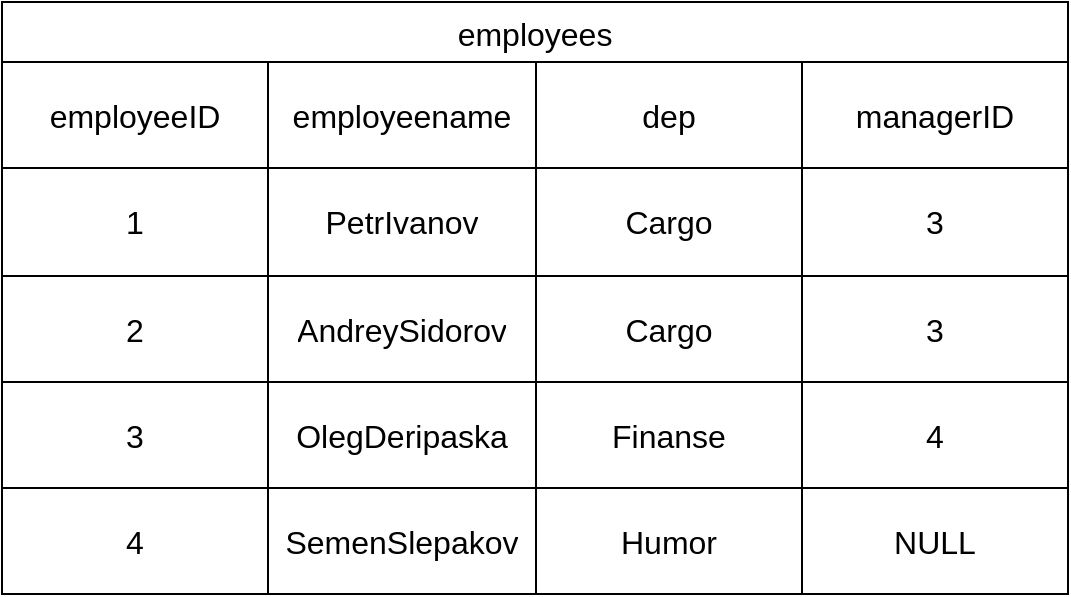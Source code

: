 <mxfile version="21.6.9" type="device">
  <diagram name="Страница — 1" id="R8VBBvp827SjuWeMJi_6">
    <mxGraphModel dx="1434" dy="758" grid="1" gridSize="10" guides="1" tooltips="1" connect="1" arrows="1" fold="1" page="1" pageScale="1" pageWidth="827" pageHeight="1169" math="0" shadow="0">
      <root>
        <mxCell id="0" />
        <mxCell id="1" parent="0" />
        <mxCell id="ILZQUhtfc4eIlIAxuPJ6-1" value="employees" style="shape=table;startSize=30;container=1;collapsible=0;childLayout=tableLayout;strokeColor=default;fontSize=16;" vertex="1" parent="1">
          <mxGeometry x="150" y="140" width="533" height="296" as="geometry" />
        </mxCell>
        <mxCell id="ILZQUhtfc4eIlIAxuPJ6-2" value="" style="shape=tableRow;horizontal=0;startSize=0;swimlaneHead=0;swimlaneBody=0;strokeColor=inherit;top=0;left=0;bottom=0;right=0;collapsible=0;dropTarget=0;fillColor=none;points=[[0,0.5],[1,0.5]];portConstraint=eastwest;fontSize=16;" vertex="1" parent="ILZQUhtfc4eIlIAxuPJ6-1">
          <mxGeometry y="30" width="533" height="53" as="geometry" />
        </mxCell>
        <mxCell id="ILZQUhtfc4eIlIAxuPJ6-3" value="employeeID" style="shape=partialRectangle;html=1;whiteSpace=wrap;connectable=0;strokeColor=inherit;overflow=hidden;fillColor=none;top=0;left=0;bottom=0;right=0;pointerEvents=1;fontSize=16;" vertex="1" parent="ILZQUhtfc4eIlIAxuPJ6-2">
          <mxGeometry width="133" height="53" as="geometry">
            <mxRectangle width="133" height="53" as="alternateBounds" />
          </mxGeometry>
        </mxCell>
        <mxCell id="ILZQUhtfc4eIlIAxuPJ6-4" value="employeename" style="shape=partialRectangle;html=1;whiteSpace=wrap;connectable=0;strokeColor=inherit;overflow=hidden;fillColor=none;top=0;left=0;bottom=0;right=0;pointerEvents=1;fontSize=16;" vertex="1" parent="ILZQUhtfc4eIlIAxuPJ6-2">
          <mxGeometry x="133" width="134" height="53" as="geometry">
            <mxRectangle width="134" height="53" as="alternateBounds" />
          </mxGeometry>
        </mxCell>
        <mxCell id="ILZQUhtfc4eIlIAxuPJ6-5" value="dep" style="shape=partialRectangle;html=1;whiteSpace=wrap;connectable=0;strokeColor=inherit;overflow=hidden;fillColor=none;top=0;left=0;bottom=0;right=0;pointerEvents=1;fontSize=16;" vertex="1" parent="ILZQUhtfc4eIlIAxuPJ6-2">
          <mxGeometry x="267" width="133" height="53" as="geometry">
            <mxRectangle width="133" height="53" as="alternateBounds" />
          </mxGeometry>
        </mxCell>
        <mxCell id="ILZQUhtfc4eIlIAxuPJ6-18" value="managerID" style="shape=partialRectangle;html=1;whiteSpace=wrap;connectable=0;strokeColor=inherit;overflow=hidden;fillColor=none;top=0;left=0;bottom=0;right=0;pointerEvents=1;fontSize=16;" vertex="1" parent="ILZQUhtfc4eIlIAxuPJ6-2">
          <mxGeometry x="400" width="133" height="53" as="geometry">
            <mxRectangle width="133" height="53" as="alternateBounds" />
          </mxGeometry>
        </mxCell>
        <mxCell id="ILZQUhtfc4eIlIAxuPJ6-6" value="" style="shape=tableRow;horizontal=0;startSize=0;swimlaneHead=0;swimlaneBody=0;strokeColor=inherit;top=0;left=0;bottom=0;right=0;collapsible=0;dropTarget=0;fillColor=none;points=[[0,0.5],[1,0.5]];portConstraint=eastwest;fontSize=16;" vertex="1" parent="ILZQUhtfc4eIlIAxuPJ6-1">
          <mxGeometry y="83" width="533" height="54" as="geometry" />
        </mxCell>
        <mxCell id="ILZQUhtfc4eIlIAxuPJ6-7" value="1" style="shape=partialRectangle;html=1;whiteSpace=wrap;connectable=0;strokeColor=inherit;overflow=hidden;fillColor=none;top=0;left=0;bottom=0;right=0;pointerEvents=1;fontSize=16;" vertex="1" parent="ILZQUhtfc4eIlIAxuPJ6-6">
          <mxGeometry width="133" height="54" as="geometry">
            <mxRectangle width="133" height="54" as="alternateBounds" />
          </mxGeometry>
        </mxCell>
        <mxCell id="ILZQUhtfc4eIlIAxuPJ6-8" value="PetrIvanov" style="shape=partialRectangle;html=1;whiteSpace=wrap;connectable=0;strokeColor=inherit;overflow=hidden;fillColor=none;top=0;left=0;bottom=0;right=0;pointerEvents=1;fontSize=16;" vertex="1" parent="ILZQUhtfc4eIlIAxuPJ6-6">
          <mxGeometry x="133" width="134" height="54" as="geometry">
            <mxRectangle width="134" height="54" as="alternateBounds" />
          </mxGeometry>
        </mxCell>
        <mxCell id="ILZQUhtfc4eIlIAxuPJ6-9" value="Cargo" style="shape=partialRectangle;html=1;whiteSpace=wrap;connectable=0;strokeColor=inherit;overflow=hidden;fillColor=none;top=0;left=0;bottom=0;right=0;pointerEvents=1;fontSize=16;" vertex="1" parent="ILZQUhtfc4eIlIAxuPJ6-6">
          <mxGeometry x="267" width="133" height="54" as="geometry">
            <mxRectangle width="133" height="54" as="alternateBounds" />
          </mxGeometry>
        </mxCell>
        <mxCell id="ILZQUhtfc4eIlIAxuPJ6-19" value="3" style="shape=partialRectangle;html=1;whiteSpace=wrap;connectable=0;strokeColor=inherit;overflow=hidden;fillColor=none;top=0;left=0;bottom=0;right=0;pointerEvents=1;fontSize=16;" vertex="1" parent="ILZQUhtfc4eIlIAxuPJ6-6">
          <mxGeometry x="400" width="133" height="54" as="geometry">
            <mxRectangle width="133" height="54" as="alternateBounds" />
          </mxGeometry>
        </mxCell>
        <mxCell id="ILZQUhtfc4eIlIAxuPJ6-10" value="" style="shape=tableRow;horizontal=0;startSize=0;swimlaneHead=0;swimlaneBody=0;strokeColor=inherit;top=0;left=0;bottom=0;right=0;collapsible=0;dropTarget=0;fillColor=none;points=[[0,0.5],[1,0.5]];portConstraint=eastwest;fontSize=16;" vertex="1" parent="ILZQUhtfc4eIlIAxuPJ6-1">
          <mxGeometry y="137" width="533" height="53" as="geometry" />
        </mxCell>
        <mxCell id="ILZQUhtfc4eIlIAxuPJ6-11" value="2" style="shape=partialRectangle;html=1;whiteSpace=wrap;connectable=0;strokeColor=inherit;overflow=hidden;fillColor=none;top=0;left=0;bottom=0;right=0;pointerEvents=1;fontSize=16;" vertex="1" parent="ILZQUhtfc4eIlIAxuPJ6-10">
          <mxGeometry width="133" height="53" as="geometry">
            <mxRectangle width="133" height="53" as="alternateBounds" />
          </mxGeometry>
        </mxCell>
        <mxCell id="ILZQUhtfc4eIlIAxuPJ6-12" value="AndreySidorov" style="shape=partialRectangle;html=1;whiteSpace=wrap;connectable=0;strokeColor=inherit;overflow=hidden;fillColor=none;top=0;left=0;bottom=0;right=0;pointerEvents=1;fontSize=16;" vertex="1" parent="ILZQUhtfc4eIlIAxuPJ6-10">
          <mxGeometry x="133" width="134" height="53" as="geometry">
            <mxRectangle width="134" height="53" as="alternateBounds" />
          </mxGeometry>
        </mxCell>
        <mxCell id="ILZQUhtfc4eIlIAxuPJ6-13" value="Cargo" style="shape=partialRectangle;html=1;whiteSpace=wrap;connectable=0;strokeColor=inherit;overflow=hidden;fillColor=none;top=0;left=0;bottom=0;right=0;pointerEvents=1;fontSize=16;" vertex="1" parent="ILZQUhtfc4eIlIAxuPJ6-10">
          <mxGeometry x="267" width="133" height="53" as="geometry">
            <mxRectangle width="133" height="53" as="alternateBounds" />
          </mxGeometry>
        </mxCell>
        <mxCell id="ILZQUhtfc4eIlIAxuPJ6-20" value="3" style="shape=partialRectangle;html=1;whiteSpace=wrap;connectable=0;strokeColor=inherit;overflow=hidden;fillColor=none;top=0;left=0;bottom=0;right=0;pointerEvents=1;fontSize=16;" vertex="1" parent="ILZQUhtfc4eIlIAxuPJ6-10">
          <mxGeometry x="400" width="133" height="53" as="geometry">
            <mxRectangle width="133" height="53" as="alternateBounds" />
          </mxGeometry>
        </mxCell>
        <mxCell id="ILZQUhtfc4eIlIAxuPJ6-21" style="shape=tableRow;horizontal=0;startSize=0;swimlaneHead=0;swimlaneBody=0;strokeColor=inherit;top=0;left=0;bottom=0;right=0;collapsible=0;dropTarget=0;fillColor=none;points=[[0,0.5],[1,0.5]];portConstraint=eastwest;fontSize=16;" vertex="1" parent="ILZQUhtfc4eIlIAxuPJ6-1">
          <mxGeometry y="190" width="533" height="53" as="geometry" />
        </mxCell>
        <mxCell id="ILZQUhtfc4eIlIAxuPJ6-22" value="3" style="shape=partialRectangle;html=1;whiteSpace=wrap;connectable=0;strokeColor=inherit;overflow=hidden;fillColor=none;top=0;left=0;bottom=0;right=0;pointerEvents=1;fontSize=16;" vertex="1" parent="ILZQUhtfc4eIlIAxuPJ6-21">
          <mxGeometry width="133" height="53" as="geometry">
            <mxRectangle width="133" height="53" as="alternateBounds" />
          </mxGeometry>
        </mxCell>
        <mxCell id="ILZQUhtfc4eIlIAxuPJ6-23" value="OlegDeripaska" style="shape=partialRectangle;html=1;whiteSpace=wrap;connectable=0;strokeColor=inherit;overflow=hidden;fillColor=none;top=0;left=0;bottom=0;right=0;pointerEvents=1;fontSize=16;" vertex="1" parent="ILZQUhtfc4eIlIAxuPJ6-21">
          <mxGeometry x="133" width="134" height="53" as="geometry">
            <mxRectangle width="134" height="53" as="alternateBounds" />
          </mxGeometry>
        </mxCell>
        <mxCell id="ILZQUhtfc4eIlIAxuPJ6-24" value="Finanse" style="shape=partialRectangle;html=1;whiteSpace=wrap;connectable=0;strokeColor=inherit;overflow=hidden;fillColor=none;top=0;left=0;bottom=0;right=0;pointerEvents=1;fontSize=16;" vertex="1" parent="ILZQUhtfc4eIlIAxuPJ6-21">
          <mxGeometry x="267" width="133" height="53" as="geometry">
            <mxRectangle width="133" height="53" as="alternateBounds" />
          </mxGeometry>
        </mxCell>
        <mxCell id="ILZQUhtfc4eIlIAxuPJ6-25" value="4" style="shape=partialRectangle;html=1;whiteSpace=wrap;connectable=0;strokeColor=inherit;overflow=hidden;fillColor=none;top=0;left=0;bottom=0;right=0;pointerEvents=1;fontSize=16;" vertex="1" parent="ILZQUhtfc4eIlIAxuPJ6-21">
          <mxGeometry x="400" width="133" height="53" as="geometry">
            <mxRectangle width="133" height="53" as="alternateBounds" />
          </mxGeometry>
        </mxCell>
        <mxCell id="ILZQUhtfc4eIlIAxuPJ6-26" style="shape=tableRow;horizontal=0;startSize=0;swimlaneHead=0;swimlaneBody=0;strokeColor=inherit;top=0;left=0;bottom=0;right=0;collapsible=0;dropTarget=0;fillColor=none;points=[[0,0.5],[1,0.5]];portConstraint=eastwest;fontSize=16;" vertex="1" parent="ILZQUhtfc4eIlIAxuPJ6-1">
          <mxGeometry y="243" width="533" height="53" as="geometry" />
        </mxCell>
        <mxCell id="ILZQUhtfc4eIlIAxuPJ6-27" value="4" style="shape=partialRectangle;html=1;whiteSpace=wrap;connectable=0;strokeColor=inherit;overflow=hidden;fillColor=none;top=0;left=0;bottom=0;right=0;pointerEvents=1;fontSize=16;" vertex="1" parent="ILZQUhtfc4eIlIAxuPJ6-26">
          <mxGeometry width="133" height="53" as="geometry">
            <mxRectangle width="133" height="53" as="alternateBounds" />
          </mxGeometry>
        </mxCell>
        <mxCell id="ILZQUhtfc4eIlIAxuPJ6-28" value="SemenSlepakov" style="shape=partialRectangle;html=1;whiteSpace=wrap;connectable=0;strokeColor=inherit;overflow=hidden;fillColor=none;top=0;left=0;bottom=0;right=0;pointerEvents=1;fontSize=16;" vertex="1" parent="ILZQUhtfc4eIlIAxuPJ6-26">
          <mxGeometry x="133" width="134" height="53" as="geometry">
            <mxRectangle width="134" height="53" as="alternateBounds" />
          </mxGeometry>
        </mxCell>
        <mxCell id="ILZQUhtfc4eIlIAxuPJ6-29" value="Humor" style="shape=partialRectangle;html=1;whiteSpace=wrap;connectable=0;strokeColor=inherit;overflow=hidden;fillColor=none;top=0;left=0;bottom=0;right=0;pointerEvents=1;fontSize=16;" vertex="1" parent="ILZQUhtfc4eIlIAxuPJ6-26">
          <mxGeometry x="267" width="133" height="53" as="geometry">
            <mxRectangle width="133" height="53" as="alternateBounds" />
          </mxGeometry>
        </mxCell>
        <mxCell id="ILZQUhtfc4eIlIAxuPJ6-30" value="NULL" style="shape=partialRectangle;html=1;whiteSpace=wrap;connectable=0;strokeColor=inherit;overflow=hidden;fillColor=none;top=0;left=0;bottom=0;right=0;pointerEvents=1;fontSize=16;" vertex="1" parent="ILZQUhtfc4eIlIAxuPJ6-26">
          <mxGeometry x="400" width="133" height="53" as="geometry">
            <mxRectangle width="133" height="53" as="alternateBounds" />
          </mxGeometry>
        </mxCell>
      </root>
    </mxGraphModel>
  </diagram>
</mxfile>

